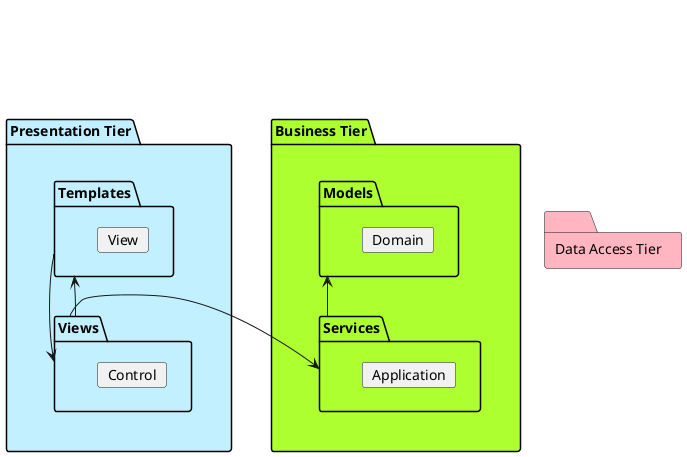 @startuml

package "Presentation Tier" as pt #application {
	package "Templates" as tpl {
		card "View"
	}
	package "Views" as vws {
		card "Control"
	}
}

package "Business Tier" as bt #greenyellow {
	package "Services" as svc {
		card "Application"
	}
	package "Models" as mdl {
		card "Domain"
	}
}

folder "Data Access Tier" as dat #lightpink {
}

pt -[hidden]right-> bt
bt -[hidden]right-> dat
bt -[hidden]right-> dat

tpl -down-> vws
tpl <-down- vws
mdl <-down- svc
vws -> svc


@enduml
